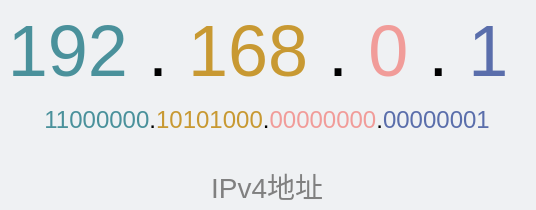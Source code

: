 <mxfile version="20.5.1" type="github"><diagram id="jk84KoCiqGRbvonOO5nR" name="Page-1"><mxGraphModel dx="649" dy="355" grid="0" gridSize="10" guides="1" tooltips="1" connect="1" arrows="1" fold="1" page="1" pageScale="1" pageWidth="350" pageHeight="150" background="#EFF1F3" math="0" shadow="0"><root><mxCell id="0"/><mxCell id="1" parent="0"/><mxCell id="XSbDL2rr6Gyu1OlXZJMn-2" value="&lt;font style=&quot;font-size: 36px&quot;&gt;&lt;font color=&quot;#4a919b&quot;&gt;192&amp;nbsp;&lt;/font&gt;.&amp;nbsp;&lt;font color=&quot;#c89932&quot;&gt;168&amp;nbsp;&lt;/font&gt;.&amp;nbsp;&lt;font color=&quot;#f19c99&quot;&gt;0&amp;nbsp;&lt;/font&gt;.&amp;nbsp;&lt;font color=&quot;#5a6eab&quot;&gt;1&amp;nbsp;&lt;/font&gt;&lt;/font&gt;" style="text;html=1;strokeColor=none;fillColor=none;align=center;verticalAlign=middle;whiteSpace=wrap;rounded=0;" parent="1" vertex="1"><mxGeometry x="44.5" y="28" width="262" height="50" as="geometry"/></mxCell><mxCell id="XSbDL2rr6Gyu1OlXZJMn-3" value="&lt;font style=&quot;background-color: rgb(239, 241, 243);&quot;&gt;&lt;font style=&quot;&quot; color=&quot;#4a919b&quot;&gt;11000000&lt;/font&gt;.&lt;font style=&quot;&quot; color=&quot;#c89932&quot;&gt;10101000&lt;/font&gt;.&lt;font style=&quot;font-size: 12px;&quot; color=&quot;#f19c99&quot;&gt;00000000&lt;/font&gt;.&lt;font style=&quot;font-size: 12px;&quot; color=&quot;#5a6eab&quot;&gt;00000001&lt;/font&gt;&lt;/font&gt;" style="text;html=1;strokeColor=none;fillColor=none;align=center;verticalAlign=middle;whiteSpace=wrap;rounded=0;" parent="1" vertex="1"><mxGeometry x="42" y="78" width="267" height="20" as="geometry"/></mxCell><mxCell id="XSbDL2rr6Gyu1OlXZJMn-5" value="&lt;font&gt;&lt;font color=&quot;#808080&quot; style=&quot;font-size: 14px&quot;&gt;IPv4地址&lt;/font&gt;&lt;br&gt;&lt;/font&gt;" style="text;html=1;strokeColor=none;fillColor=none;align=center;verticalAlign=middle;whiteSpace=wrap;rounded=0;" parent="1" vertex="1"><mxGeometry x="76" y="112" width="198.75" height="20" as="geometry"/></mxCell></root></mxGraphModel></diagram></mxfile>